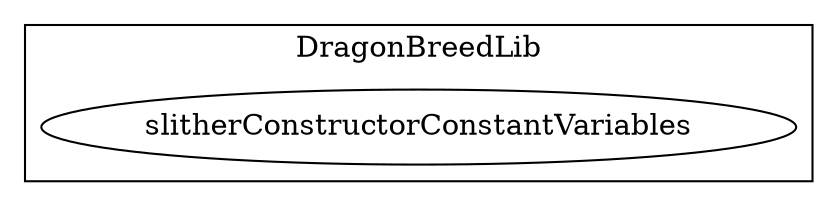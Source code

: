 strict digraph {
subgraph cluster_497_DragonBreedLib {
label = "DragonBreedLib"
"497_slitherConstructorConstantVariables" [label="slitherConstructorConstantVariables"]
}subgraph cluster_solidity {
label = "[Solidity]"
}
}